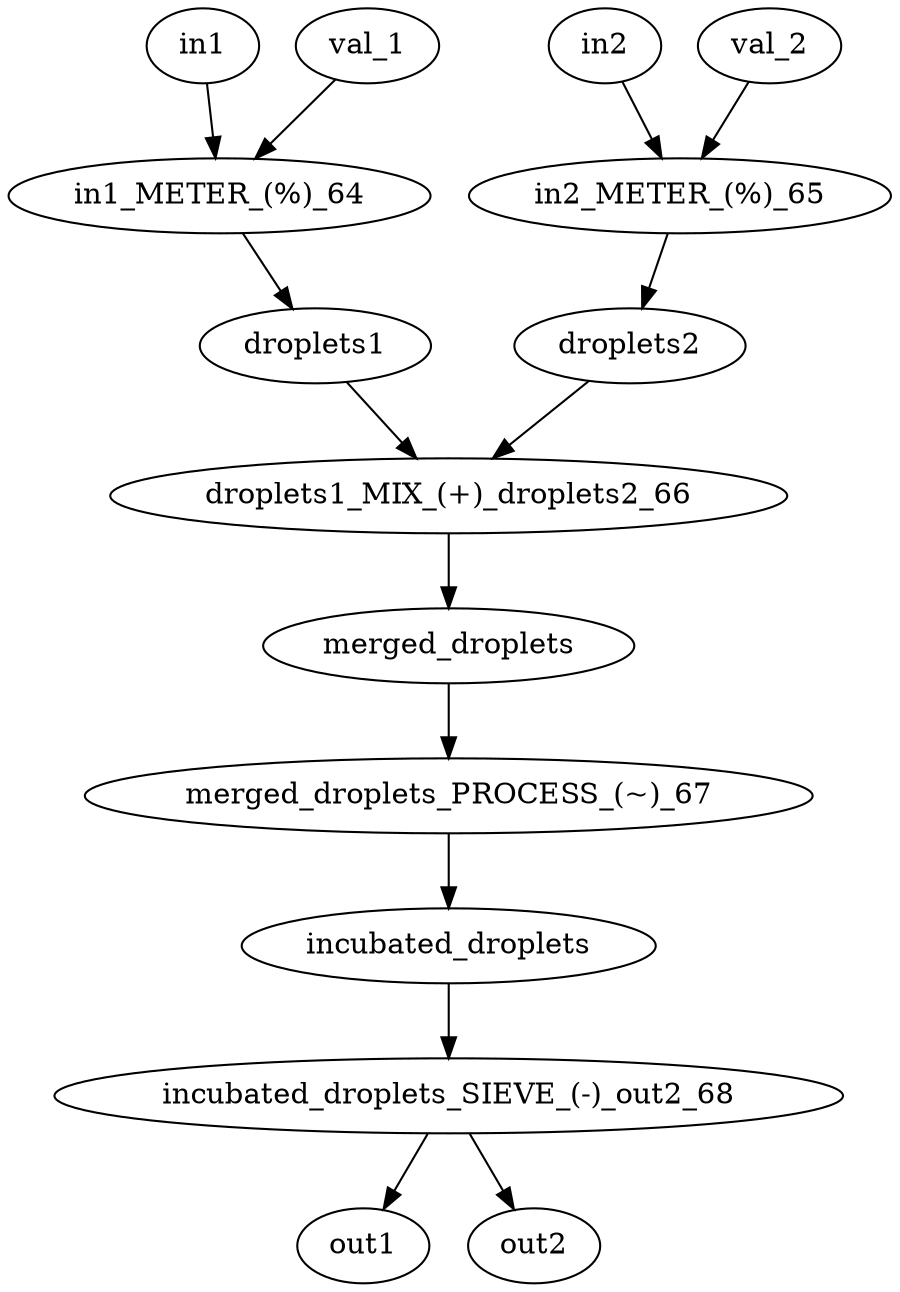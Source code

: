 strict digraph "" {
	in1 -> "in1_METER_(%)_64";
	in2 -> "in2_METER_(%)_65";
	droplets1 -> "droplets1_MIX_(+)_droplets2_66";
	droplets2 -> "droplets1_MIX_(+)_droplets2_66";
	merged_droplets -> "merged_droplets_PROCESS_(~)_67";
	incubated_droplets -> "incubated_droplets_SIEVE_(-)_out2_68";
	"in1_METER_(%)_64" -> droplets1;
	val_1 -> "in1_METER_(%)_64";
	"in2_METER_(%)_65" -> droplets2;
	val_2 -> "in2_METER_(%)_65";
	"droplets1_MIX_(+)_droplets2_66" -> merged_droplets;
	"merged_droplets_PROCESS_(~)_67" -> incubated_droplets;
	"incubated_droplets_SIEVE_(-)_out2_68" -> out1;
	"incubated_droplets_SIEVE_(-)_out2_68" -> out2;
}
